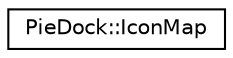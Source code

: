 digraph "Graphical Class Hierarchy"
{
  edge [fontname="Helvetica",fontsize="10",labelfontname="Helvetica",labelfontsize="10"];
  node [fontname="Helvetica",fontsize="10",shape=record];
  rankdir="LR";
  Node1 [label="PieDock::IconMap",height=0.2,width=0.4,color="black", fillcolor="white", style="filled",URL="$classPieDock_1_1IconMap.html"];
}
